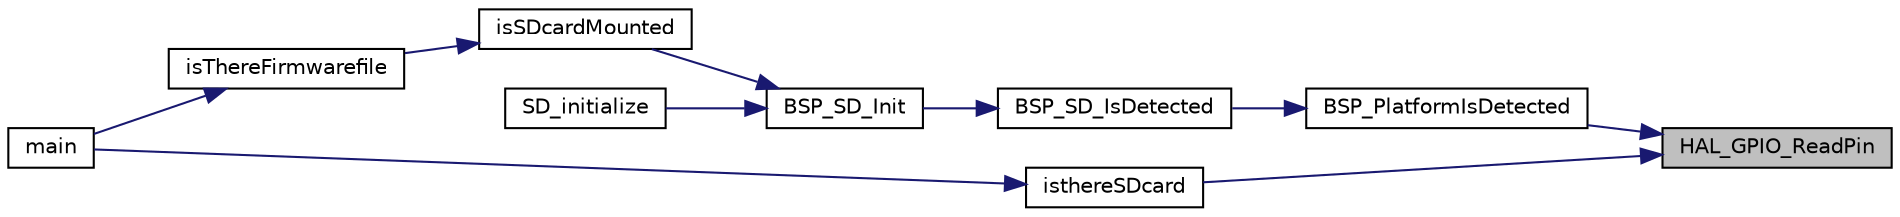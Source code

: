 digraph "HAL_GPIO_ReadPin"
{
 // LATEX_PDF_SIZE
  edge [fontname="Helvetica",fontsize="10",labelfontname="Helvetica",labelfontsize="10"];
  node [fontname="Helvetica",fontsize="10",shape=record];
  rankdir="RL";
  Node1 [label="HAL_GPIO_ReadPin",height=0.2,width=0.4,color="black", fillcolor="grey75", style="filled", fontcolor="black",tooltip=" "];
  Node1 -> Node2 [dir="back",color="midnightblue",fontsize="10",style="solid"];
  Node2 [label="BSP_PlatformIsDetected",height=0.2,width=0.4,color="black", fillcolor="white", style="filled",URL="$fatfs__platform_8c.html#aa64443bad1703927b76af9ab0ddd443d",tooltip=" "];
  Node2 -> Node3 [dir="back",color="midnightblue",fontsize="10",style="solid"];
  Node3 [label="BSP_SD_IsDetected",height=0.2,width=0.4,color="black", fillcolor="white", style="filled",URL="$bsp__driver__sd_8c.html#a80c0a2c6722e29b76aa3e3d8a57ee27a",tooltip="Detects if SD card is correctly plugged in the memory slot or not."];
  Node3 -> Node4 [dir="back",color="midnightblue",fontsize="10",style="solid"];
  Node4 [label="BSP_SD_Init",height=0.2,width=0.4,color="black", fillcolor="white", style="filled",URL="$bsp__driver__sd_8c.html#afe208758d02f97e12c2eecbf604c1726",tooltip="Initializes the SD card device."];
  Node4 -> Node5 [dir="back",color="midnightblue",fontsize="10",style="solid"];
  Node5 [label="isSDcardMounted",height=0.2,width=0.4,color="black", fillcolor="white", style="filled",URL="$bootloader_main_8c.html#ab9d6015915e86857d061d4f4e3a034c1",tooltip=" "];
  Node5 -> Node6 [dir="back",color="midnightblue",fontsize="10",style="solid"];
  Node6 [label="isThereFirmwarefile",height=0.2,width=0.4,color="black", fillcolor="white", style="filled",URL="$bootloader_main_8h.html#a00dc442d16eb0c90dd198e8808879454",tooltip=" "];
  Node6 -> Node7 [dir="back",color="midnightblue",fontsize="10",style="solid"];
  Node7 [label="main",height=0.2,width=0.4,color="black", fillcolor="white", style="filled",URL="$main_8c.html#a840291bc02cba5474a4cb46a9b9566fe",tooltip="The application entry point."];
  Node4 -> Node8 [dir="back",color="midnightblue",fontsize="10",style="solid"];
  Node8 [label="SD_initialize",height=0.2,width=0.4,color="black", fillcolor="white", style="filled",URL="$sd__diskio_8c.html#aad7ae36100f45de75e573a0f5fd3addd",tooltip="Initializes a Drive."];
  Node1 -> Node9 [dir="back",color="midnightblue",fontsize="10",style="solid"];
  Node9 [label="isthereSDcard",height=0.2,width=0.4,color="black", fillcolor="white", style="filled",URL="$bootloader_main_8h.html#acbe4793c98f5c72fd4d58e3df85d2312",tooltip=" "];
  Node9 -> Node7 [dir="back",color="midnightblue",fontsize="10",style="solid"];
}

